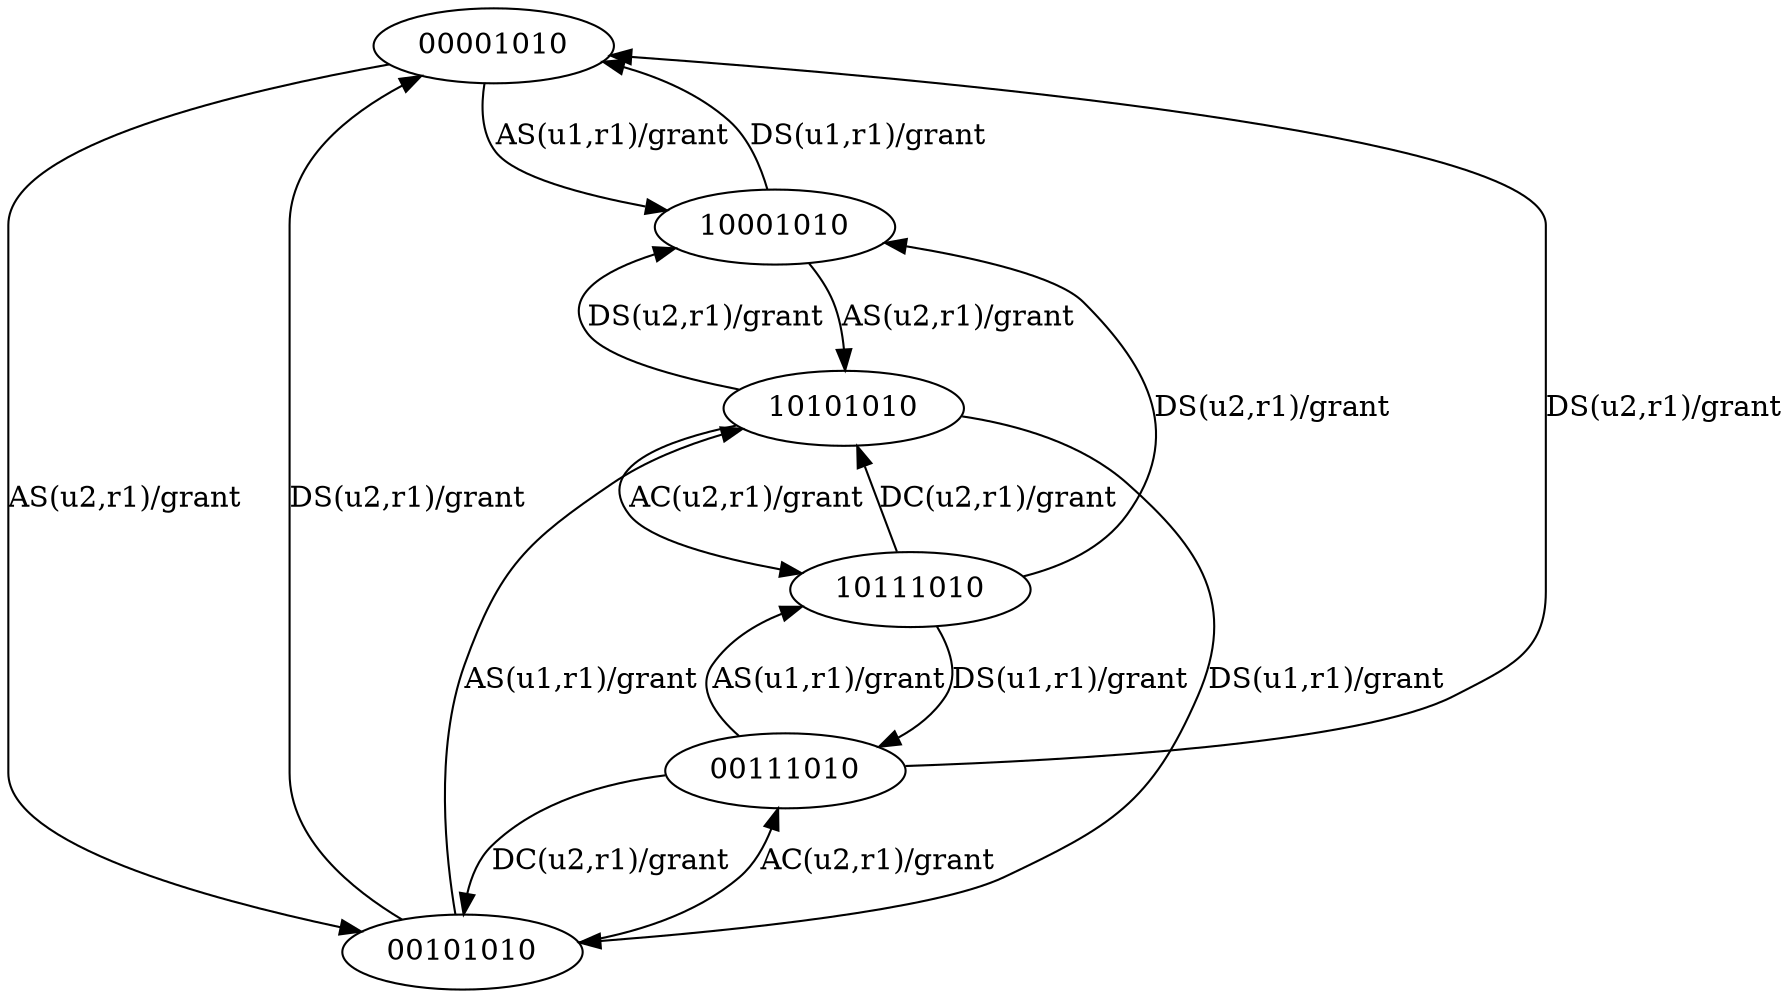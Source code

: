 digraph rbac2Fsm {
  00001010 -> 10001010 [ label ="AS(u1,r1)/grant"];
  00001010 -> 00101010 [ label ="AS(u2,r1)/grant"];
  00101010 -> 00111010 [ label ="AC(u2,r1)/grant"];
  00101010 -> 10101010 [ label ="AS(u1,r1)/grant"];
  00101010 -> 00001010 [ label ="DS(u2,r1)/grant"];
  00111010 -> 10111010 [ label ="AS(u1,r1)/grant"];
  00111010 -> 00101010 [ label ="DC(u2,r1)/grant"];
  00111010 -> 00001010 [ label ="DS(u2,r1)/grant"];
  10001010 -> 10101010 [ label ="AS(u2,r1)/grant"];
  10001010 -> 00001010 [ label ="DS(u1,r1)/grant"];
  10101010 -> 10111010 [ label ="AC(u2,r1)/grant"];
  10101010 -> 00101010 [ label ="DS(u1,r1)/grant"];
  10101010 -> 10001010 [ label ="DS(u2,r1)/grant"];
  10111010 -> 10101010 [ label ="DC(u2,r1)/grant"];
  10111010 -> 00111010 [ label ="DS(u1,r1)/grant"];
  10111010 -> 10001010 [ label ="DS(u2,r1)/grant"];
}
